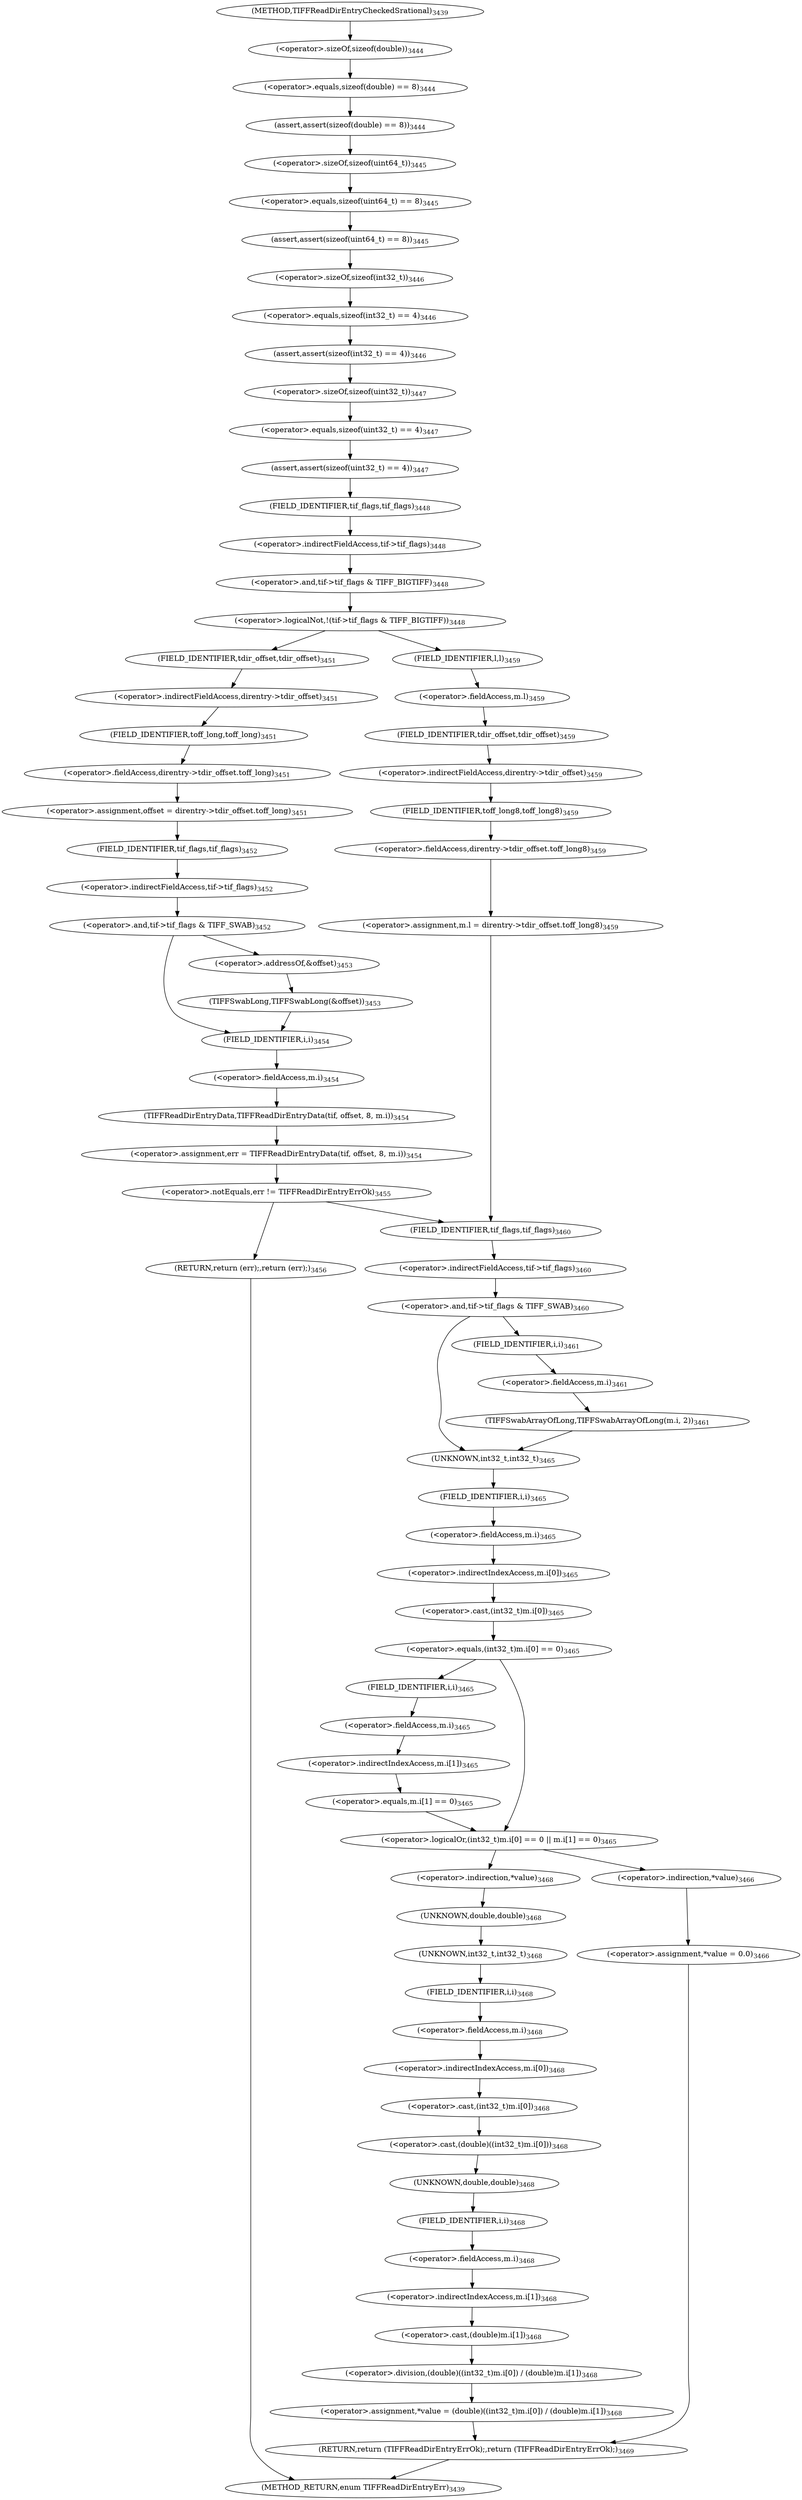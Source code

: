 digraph "TIFFReadDirEntryCheckedSrational" {  
"87042" [label = <(assert,assert(sizeof(double) == 8))<SUB>3444</SUB>> ]
"87047" [label = <(assert,assert(sizeof(uint64_t) == 8))<SUB>3445</SUB>> ]
"87052" [label = <(assert,assert(sizeof(int32_t) == 4))<SUB>3446</SUB>> ]
"87057" [label = <(assert,assert(sizeof(uint32_t) == 4))<SUB>3447</SUB>> ]
"87173" [label = <(RETURN,return (TIFFReadDirEntryErrOk);,return (TIFFReadDirEntryErrOk);)<SUB>3469</SUB>> ]
"87043" [label = <(&lt;operator&gt;.equals,sizeof(double) == 8)<SUB>3444</SUB>> ]
"87048" [label = <(&lt;operator&gt;.equals,sizeof(uint64_t) == 8)<SUB>3445</SUB>> ]
"87053" [label = <(&lt;operator&gt;.equals,sizeof(int32_t) == 4)<SUB>3446</SUB>> ]
"87058" [label = <(&lt;operator&gt;.equals,sizeof(uint32_t) == 4)<SUB>3447</SUB>> ]
"87063" [label = <(&lt;operator&gt;.logicalNot,!(tif-&gt;tif_flags &amp; TIFF_BIGTIFF))<SUB>3448</SUB>> ]
"87117" [label = <(&lt;operator&gt;.and,tif-&gt;tif_flags &amp; TIFF_SWAB)<SUB>3460</SUB>> ]
"87129" [label = <(&lt;operator&gt;.logicalOr,(int32_t)m.i[0] == 0 || m.i[1] == 0)<SUB>3465</SUB>> ]
"87044" [label = <(&lt;operator&gt;.sizeOf,sizeof(double))<SUB>3444</SUB>> ]
"87049" [label = <(&lt;operator&gt;.sizeOf,sizeof(uint64_t))<SUB>3445</SUB>> ]
"87054" [label = <(&lt;operator&gt;.sizeOf,sizeof(int32_t))<SUB>3446</SUB>> ]
"87059" [label = <(&lt;operator&gt;.sizeOf,sizeof(uint32_t))<SUB>3447</SUB>> ]
"87064" [label = <(&lt;operator&gt;.and,tif-&gt;tif_flags &amp; TIFF_BIGTIFF)<SUB>3448</SUB>> ]
"87072" [label = <(&lt;operator&gt;.assignment,offset = direntry-&gt;tdir_offset.toff_long)<SUB>3451</SUB>> ]
"87089" [label = <(&lt;operator&gt;.assignment,err = TIFFReadDirEntryData(tif, offset, 8, m.i))<SUB>3454</SUB>> ]
"87118" [label = <(&lt;operator&gt;.indirectFieldAccess,tif-&gt;tif_flags)<SUB>3460</SUB>> ]
"87123" [label = <(TIFFSwabArrayOfLong,TIFFSwabArrayOfLong(m.i, 2))<SUB>3461</SUB>> ]
"87130" [label = <(&lt;operator&gt;.equals,(int32_t)m.i[0] == 0)<SUB>3465</SUB>> ]
"87139" [label = <(&lt;operator&gt;.equals,m.i[1] == 0)<SUB>3465</SUB>> ]
"87147" [label = <(&lt;operator&gt;.assignment,*value = 0.0)<SUB>3466</SUB>> ]
"87065" [label = <(&lt;operator&gt;.indirectFieldAccess,tif-&gt;tif_flags)<SUB>3448</SUB>> ]
"87074" [label = <(&lt;operator&gt;.fieldAccess,direntry-&gt;tdir_offset.toff_long)<SUB>3451</SUB>> ]
"87080" [label = <(&lt;operator&gt;.and,tif-&gt;tif_flags &amp; TIFF_SWAB)<SUB>3452</SUB>> ]
"87091" [label = <(TIFFReadDirEntryData,TIFFReadDirEntryData(tif, offset, 8, m.i))<SUB>3454</SUB>> ]
"87099" [label = <(&lt;operator&gt;.notEquals,err != TIFFReadDirEntryErrOk)<SUB>3455</SUB>> ]
"87107" [label = <(&lt;operator&gt;.assignment,m.l = direntry-&gt;tdir_offset.toff_long8)<SUB>3459</SUB>> ]
"87120" [label = <(FIELD_IDENTIFIER,tif_flags,tif_flags)<SUB>3460</SUB>> ]
"87124" [label = <(&lt;operator&gt;.fieldAccess,m.i)<SUB>3461</SUB>> ]
"87131" [label = <(&lt;operator&gt;.cast,(int32_t)m.i[0])<SUB>3465</SUB>> ]
"87140" [label = <(&lt;operator&gt;.indirectIndexAccess,m.i[1])<SUB>3465</SUB>> ]
"87148" [label = <(&lt;operator&gt;.indirection,*value)<SUB>3466</SUB>> ]
"87153" [label = <(&lt;operator&gt;.assignment,*value = (double)((int32_t)m.i[0]) / (double)m.i[1])<SUB>3468</SUB>> ]
"87067" [label = <(FIELD_IDENTIFIER,tif_flags,tif_flags)<SUB>3448</SUB>> ]
"87075" [label = <(&lt;operator&gt;.indirectFieldAccess,direntry-&gt;tdir_offset)<SUB>3451</SUB>> ]
"87078" [label = <(FIELD_IDENTIFIER,toff_long,toff_long)<SUB>3451</SUB>> ]
"87081" [label = <(&lt;operator&gt;.indirectFieldAccess,tif-&gt;tif_flags)<SUB>3452</SUB>> ]
"87086" [label = <(TIFFSwabLong,TIFFSwabLong(&amp;offset))<SUB>3453</SUB>> ]
"87095" [label = <(&lt;operator&gt;.fieldAccess,m.i)<SUB>3454</SUB>> ]
"87103" [label = <(RETURN,return (err);,return (err);)<SUB>3456</SUB>> ]
"87108" [label = <(&lt;operator&gt;.fieldAccess,m.l)<SUB>3459</SUB>> ]
"87111" [label = <(&lt;operator&gt;.fieldAccess,direntry-&gt;tdir_offset.toff_long8)<SUB>3459</SUB>> ]
"87126" [label = <(FIELD_IDENTIFIER,i,i)<SUB>3461</SUB>> ]
"87132" [label = <(UNKNOWN,int32_t,int32_t)<SUB>3465</SUB>> ]
"87133" [label = <(&lt;operator&gt;.indirectIndexAccess,m.i[0])<SUB>3465</SUB>> ]
"87141" [label = <(&lt;operator&gt;.fieldAccess,m.i)<SUB>3465</SUB>> ]
"87154" [label = <(&lt;operator&gt;.indirection,*value)<SUB>3468</SUB>> ]
"87156" [label = <(&lt;operator&gt;.division,(double)((int32_t)m.i[0]) / (double)m.i[1])<SUB>3468</SUB>> ]
"87077" [label = <(FIELD_IDENTIFIER,tdir_offset,tdir_offset)<SUB>3451</SUB>> ]
"87083" [label = <(FIELD_IDENTIFIER,tif_flags,tif_flags)<SUB>3452</SUB>> ]
"87087" [label = <(&lt;operator&gt;.addressOf,&amp;offset)<SUB>3453</SUB>> ]
"87097" [label = <(FIELD_IDENTIFIER,i,i)<SUB>3454</SUB>> ]
"87110" [label = <(FIELD_IDENTIFIER,l,l)<SUB>3459</SUB>> ]
"87112" [label = <(&lt;operator&gt;.indirectFieldAccess,direntry-&gt;tdir_offset)<SUB>3459</SUB>> ]
"87115" [label = <(FIELD_IDENTIFIER,toff_long8,toff_long8)<SUB>3459</SUB>> ]
"87134" [label = <(&lt;operator&gt;.fieldAccess,m.i)<SUB>3465</SUB>> ]
"87143" [label = <(FIELD_IDENTIFIER,i,i)<SUB>3465</SUB>> ]
"87157" [label = <(&lt;operator&gt;.cast,(double)((int32_t)m.i[0]))<SUB>3468</SUB>> ]
"87166" [label = <(&lt;operator&gt;.cast,(double)m.i[1])<SUB>3468</SUB>> ]
"87114" [label = <(FIELD_IDENTIFIER,tdir_offset,tdir_offset)<SUB>3459</SUB>> ]
"87136" [label = <(FIELD_IDENTIFIER,i,i)<SUB>3465</SUB>> ]
"87158" [label = <(UNKNOWN,double,double)<SUB>3468</SUB>> ]
"87159" [label = <(&lt;operator&gt;.cast,(int32_t)m.i[0])<SUB>3468</SUB>> ]
"87167" [label = <(UNKNOWN,double,double)<SUB>3468</SUB>> ]
"87168" [label = <(&lt;operator&gt;.indirectIndexAccess,m.i[1])<SUB>3468</SUB>> ]
"87160" [label = <(UNKNOWN,int32_t,int32_t)<SUB>3468</SUB>> ]
"87161" [label = <(&lt;operator&gt;.indirectIndexAccess,m.i[0])<SUB>3468</SUB>> ]
"87169" [label = <(&lt;operator&gt;.fieldAccess,m.i)<SUB>3468</SUB>> ]
"87162" [label = <(&lt;operator&gt;.fieldAccess,m.i)<SUB>3468</SUB>> ]
"87171" [label = <(FIELD_IDENTIFIER,i,i)<SUB>3468</SUB>> ]
"87164" [label = <(FIELD_IDENTIFIER,i,i)<SUB>3468</SUB>> ]
"87036" [label = <(METHOD,TIFFReadDirEntryCheckedSrational)<SUB>3439</SUB>> ]
"87175" [label = <(METHOD_RETURN,enum TIFFReadDirEntryErr)<SUB>3439</SUB>> ]
  "87042" -> "87049" 
  "87047" -> "87054" 
  "87052" -> "87059" 
  "87057" -> "87067" 
  "87173" -> "87175" 
  "87043" -> "87042" 
  "87048" -> "87047" 
  "87053" -> "87052" 
  "87058" -> "87057" 
  "87063" -> "87077" 
  "87063" -> "87110" 
  "87117" -> "87132" 
  "87117" -> "87126" 
  "87129" -> "87148" 
  "87129" -> "87154" 
  "87044" -> "87043" 
  "87049" -> "87048" 
  "87054" -> "87053" 
  "87059" -> "87058" 
  "87064" -> "87063" 
  "87072" -> "87083" 
  "87089" -> "87099" 
  "87118" -> "87117" 
  "87123" -> "87132" 
  "87130" -> "87129" 
  "87130" -> "87143" 
  "87139" -> "87129" 
  "87147" -> "87173" 
  "87065" -> "87064" 
  "87074" -> "87072" 
  "87080" -> "87087" 
  "87080" -> "87097" 
  "87091" -> "87089" 
  "87099" -> "87103" 
  "87099" -> "87120" 
  "87107" -> "87120" 
  "87120" -> "87118" 
  "87124" -> "87123" 
  "87131" -> "87130" 
  "87140" -> "87139" 
  "87148" -> "87147" 
  "87153" -> "87173" 
  "87067" -> "87065" 
  "87075" -> "87078" 
  "87078" -> "87074" 
  "87081" -> "87080" 
  "87086" -> "87097" 
  "87095" -> "87091" 
  "87103" -> "87175" 
  "87108" -> "87114" 
  "87111" -> "87107" 
  "87126" -> "87124" 
  "87132" -> "87136" 
  "87133" -> "87131" 
  "87141" -> "87140" 
  "87154" -> "87158" 
  "87156" -> "87153" 
  "87077" -> "87075" 
  "87083" -> "87081" 
  "87087" -> "87086" 
  "87097" -> "87095" 
  "87110" -> "87108" 
  "87112" -> "87115" 
  "87115" -> "87111" 
  "87134" -> "87133" 
  "87143" -> "87141" 
  "87157" -> "87167" 
  "87166" -> "87156" 
  "87114" -> "87112" 
  "87136" -> "87134" 
  "87158" -> "87160" 
  "87159" -> "87157" 
  "87167" -> "87171" 
  "87168" -> "87166" 
  "87160" -> "87164" 
  "87161" -> "87159" 
  "87169" -> "87168" 
  "87162" -> "87161" 
  "87171" -> "87169" 
  "87164" -> "87162" 
  "87036" -> "87044" 
}
